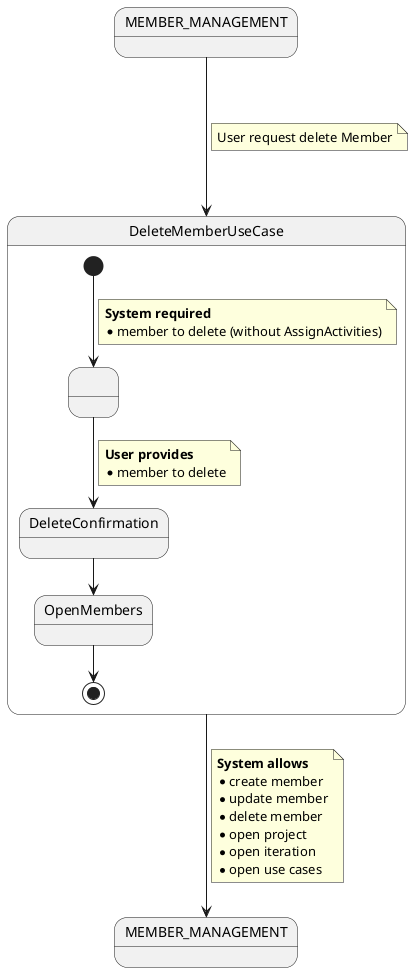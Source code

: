 @startuml

state init as "MEMBER_MANAGEMENT"
state end as "MEMBER_MANAGEMENT"
init ---> DeleteMemberUseCase

note on link
    User request delete Member
end note

state DeleteMemberUseCase {
    state initial as " "

    [*] --> initial
    note on link
    <b>System required</b>
    * member to delete (without AssignActivities)
    end note

    initial --> DeleteConfirmation
    note on link
    <b>User provides</b>
    * member to delete
    end note

    DeleteConfirmation --> OpenMembers
    OpenMembers --> [*]
}

DeleteMemberUseCase --> end
note on link
    <b>System allows</b>
    * create member
    * update member
    * delete member
    * open project
    * open iteration
    * open use cases
end note

@enduml
